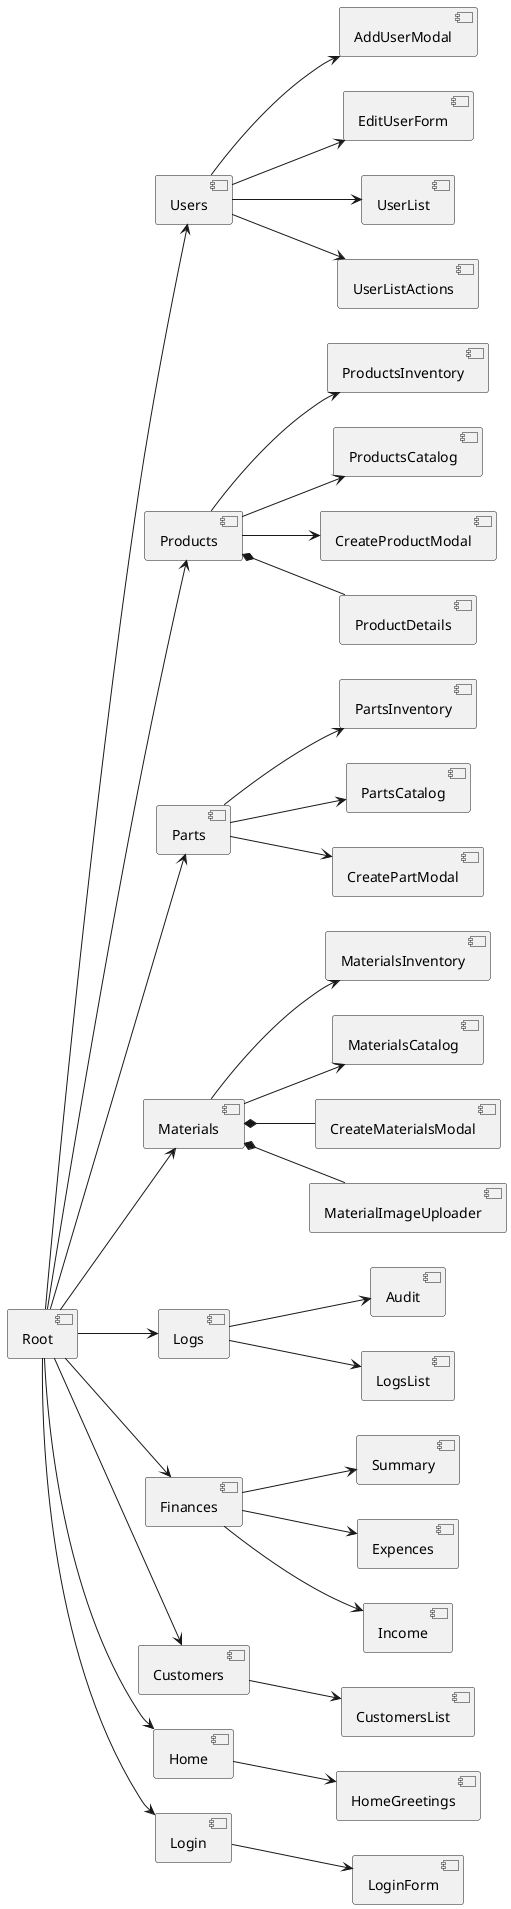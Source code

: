 @startuml
left to right direction

[Root] --> [Users]
[Root] --> [Products]
[Root] --> [Parts]
[Root] --> [Materials]
[Root] --> [Logs]
[Root] --> [Finances]
[Root] --> [Customers]
[Root] --> [Home]
[Home] --> [HomeGreetings]
[Root] --> [Login]
[Login] --> [LoginForm]
[Parts] --> [PartsInventory]
[Parts] --> [PartsCatalog]
[Parts] --> [CreatePartModal]
[Logs] --> [Audit]
[Logs] --> [LogsList]
[Finances] --> [Summary]
[Finances] --> [Expences]
[Finances] --> [Income]
[Products] --> [ProductsInventory]
[Products] --> [ProductsCatalog]
[Customers] --> [CustomersList]
[Products] --> [CreateProductModal]
[Products] *-- [ProductDetails]
[Materials] --> [MaterialsInventory]
[Materials] --> [MaterialsCatalog]
[Materials] *-- [CreateMaterialsModal]
[Materials] *-- [MaterialImageUploader]
[Users] --> [AddUserModal]
[Users] --> [EditUserForm]
[Users] --> [UserList]
[Users] --> [UserListActions]
@enduml
